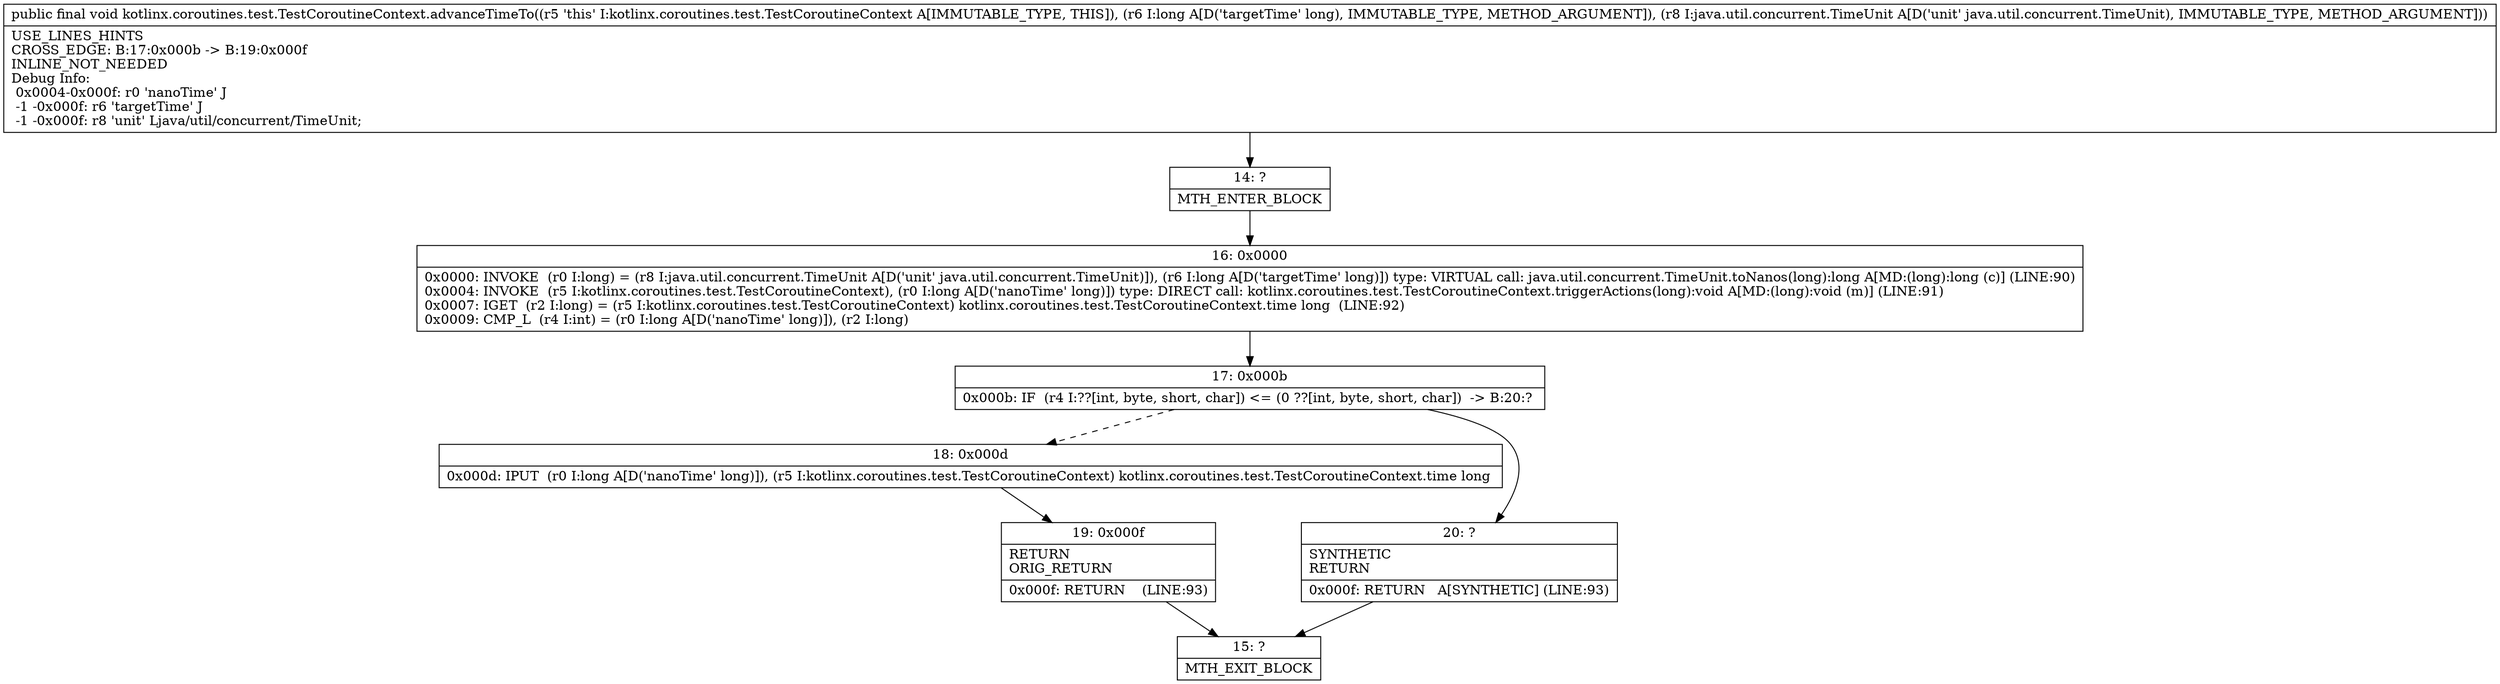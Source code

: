 digraph "CFG forkotlinx.coroutines.test.TestCoroutineContext.advanceTimeTo(JLjava\/util\/concurrent\/TimeUnit;)V" {
Node_14 [shape=record,label="{14\:\ ?|MTH_ENTER_BLOCK\l}"];
Node_16 [shape=record,label="{16\:\ 0x0000|0x0000: INVOKE  (r0 I:long) = (r8 I:java.util.concurrent.TimeUnit A[D('unit' java.util.concurrent.TimeUnit)]), (r6 I:long A[D('targetTime' long)]) type: VIRTUAL call: java.util.concurrent.TimeUnit.toNanos(long):long A[MD:(long):long (c)] (LINE:90)\l0x0004: INVOKE  (r5 I:kotlinx.coroutines.test.TestCoroutineContext), (r0 I:long A[D('nanoTime' long)]) type: DIRECT call: kotlinx.coroutines.test.TestCoroutineContext.triggerActions(long):void A[MD:(long):void (m)] (LINE:91)\l0x0007: IGET  (r2 I:long) = (r5 I:kotlinx.coroutines.test.TestCoroutineContext) kotlinx.coroutines.test.TestCoroutineContext.time long  (LINE:92)\l0x0009: CMP_L  (r4 I:int) = (r0 I:long A[D('nanoTime' long)]), (r2 I:long) \l}"];
Node_17 [shape=record,label="{17\:\ 0x000b|0x000b: IF  (r4 I:??[int, byte, short, char]) \<= (0 ??[int, byte, short, char])  \-\> B:20:? \l}"];
Node_18 [shape=record,label="{18\:\ 0x000d|0x000d: IPUT  (r0 I:long A[D('nanoTime' long)]), (r5 I:kotlinx.coroutines.test.TestCoroutineContext) kotlinx.coroutines.test.TestCoroutineContext.time long \l}"];
Node_19 [shape=record,label="{19\:\ 0x000f|RETURN\lORIG_RETURN\l|0x000f: RETURN    (LINE:93)\l}"];
Node_15 [shape=record,label="{15\:\ ?|MTH_EXIT_BLOCK\l}"];
Node_20 [shape=record,label="{20\:\ ?|SYNTHETIC\lRETURN\l|0x000f: RETURN   A[SYNTHETIC] (LINE:93)\l}"];
MethodNode[shape=record,label="{public final void kotlinx.coroutines.test.TestCoroutineContext.advanceTimeTo((r5 'this' I:kotlinx.coroutines.test.TestCoroutineContext A[IMMUTABLE_TYPE, THIS]), (r6 I:long A[D('targetTime' long), IMMUTABLE_TYPE, METHOD_ARGUMENT]), (r8 I:java.util.concurrent.TimeUnit A[D('unit' java.util.concurrent.TimeUnit), IMMUTABLE_TYPE, METHOD_ARGUMENT]))  | USE_LINES_HINTS\lCROSS_EDGE: B:17:0x000b \-\> B:19:0x000f\lINLINE_NOT_NEEDED\lDebug Info:\l  0x0004\-0x000f: r0 'nanoTime' J\l  \-1 \-0x000f: r6 'targetTime' J\l  \-1 \-0x000f: r8 'unit' Ljava\/util\/concurrent\/TimeUnit;\l}"];
MethodNode -> Node_14;Node_14 -> Node_16;
Node_16 -> Node_17;
Node_17 -> Node_18[style=dashed];
Node_17 -> Node_20;
Node_18 -> Node_19;
Node_19 -> Node_15;
Node_20 -> Node_15;
}

